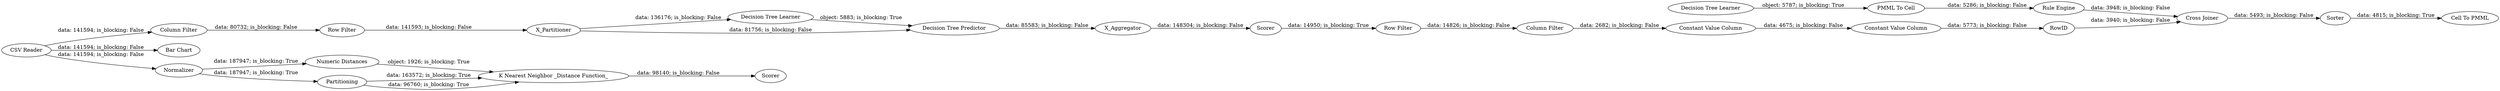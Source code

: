 digraph {
	"-1044457686124892701_39" [label=Scorer]
	"460674478379674540_6" [label="K Nearest Neighbor _Distance Function_"]
	"656141942314978473_34" [label="Rule Engine"]
	"460674478379674540_10" [label="Numeric Distances"]
	"460674478379674540_2" [label="Column Filter"]
	"-6979664733922986928_9" [label="Row Filter"]
	"460674478379674540_4" [label="Bar Chart"]
	"-1044457686124892701_38" [label="Cross Joiner"]
	"-6979664733922986928_293" [label=RowID]
	"-6979664733922986928_292" [label="Constant Value Column"]
	"460674478379674540_3" [label="Row Filter"]
	"460674478379674540_1" [label="CSV Reader"]
	"-1044457686124892701_7" [label=X_Aggregator]
	"656141942314978473_28" [label="PMML To Cell"]
	"-1044457686124892701_31" [label="Decision Tree Learner"]
	"460674478379674540_8" [label=Partitioning]
	"-6979664733922986928_294" [label="Column Filter"]
	"460674478379674540_11" [label=Normalizer]
	"-1044457686124892701_32" [label="Decision Tree Predictor"]
	"460674478379674540_54" [label="Cell To PMML"]
	"460674478379674540_9" [label=Scorer]
	"460674478379674540_52" [label=Sorter]
	"656141942314978473_33" [label="Decision Tree Learner"]
	"-1044457686124892701_2" [label=X_Partitioner]
	"-6979664733922986928_290" [label="Constant Value Column"]
	"-6979664733922986928_290" -> "-6979664733922986928_292" [label="data: 4675; is_blocking: False"]
	"460674478379674540_1" -> "460674478379674540_2" [label="data: 141594; is_blocking: False"]
	"-1044457686124892701_7" -> "-1044457686124892701_39" [label="data: 148304; is_blocking: False"]
	"-1044457686124892701_31" -> "-1044457686124892701_32" [label="object: 5883; is_blocking: True"]
	"460674478379674540_52" -> "460674478379674540_54" [label="data: 4815; is_blocking: True"]
	"460674478379674540_8" -> "460674478379674540_6" [label="data: 163572; is_blocking: True"]
	"-6979664733922986928_292" -> "-6979664733922986928_293" [label="data: 5773; is_blocking: False"]
	"-1044457686124892701_38" -> "460674478379674540_52" [label="data: 5493; is_blocking: False"]
	"460674478379674540_10" -> "460674478379674540_6" [label="object: 1926; is_blocking: True"]
	"656141942314978473_33" -> "656141942314978473_28" [label="object: 5787; is_blocking: True"]
	"460674478379674540_11" -> "460674478379674540_10" [label="data: 187947; is_blocking: True"]
	"-1044457686124892701_2" -> "-1044457686124892701_32" [label="data: 81756; is_blocking: False"]
	"-6979664733922986928_294" -> "-6979664733922986928_290" [label="data: 2682; is_blocking: False"]
	"656141942314978473_34" -> "-1044457686124892701_38" [label="data: 3948; is_blocking: False"]
	"-1044457686124892701_2" -> "-1044457686124892701_31" [label="data: 136176; is_blocking: False"]
	"-1044457686124892701_39" -> "-6979664733922986928_9" [label="data: 14950; is_blocking: True"]
	"460674478379674540_2" -> "460674478379674540_3" [label="data: 80732; is_blocking: False"]
	"460674478379674540_11" -> "460674478379674540_8" [label="data: 187947; is_blocking: True"]
	"460674478379674540_1" -> "460674478379674540_4" [label="data: 141594; is_blocking: False"]
	"656141942314978473_28" -> "656141942314978473_34" [label="data: 5286; is_blocking: False"]
	"-1044457686124892701_32" -> "-1044457686124892701_7" [label="data: 85583; is_blocking: False"]
	"460674478379674540_1" -> "460674478379674540_11" [label="data: 141594; is_blocking: False"]
	"-6979664733922986928_9" -> "-6979664733922986928_294" [label="data: 14826; is_blocking: False"]
	"460674478379674540_8" -> "460674478379674540_6" [label="data: 96760; is_blocking: True"]
	"460674478379674540_6" -> "460674478379674540_9" [label="data: 98140; is_blocking: False"]
	"-6979664733922986928_293" -> "-1044457686124892701_38" [label="data: 3940; is_blocking: False"]
	"460674478379674540_3" -> "-1044457686124892701_2" [label="data: 141593; is_blocking: False"]
	rankdir=LR
}
